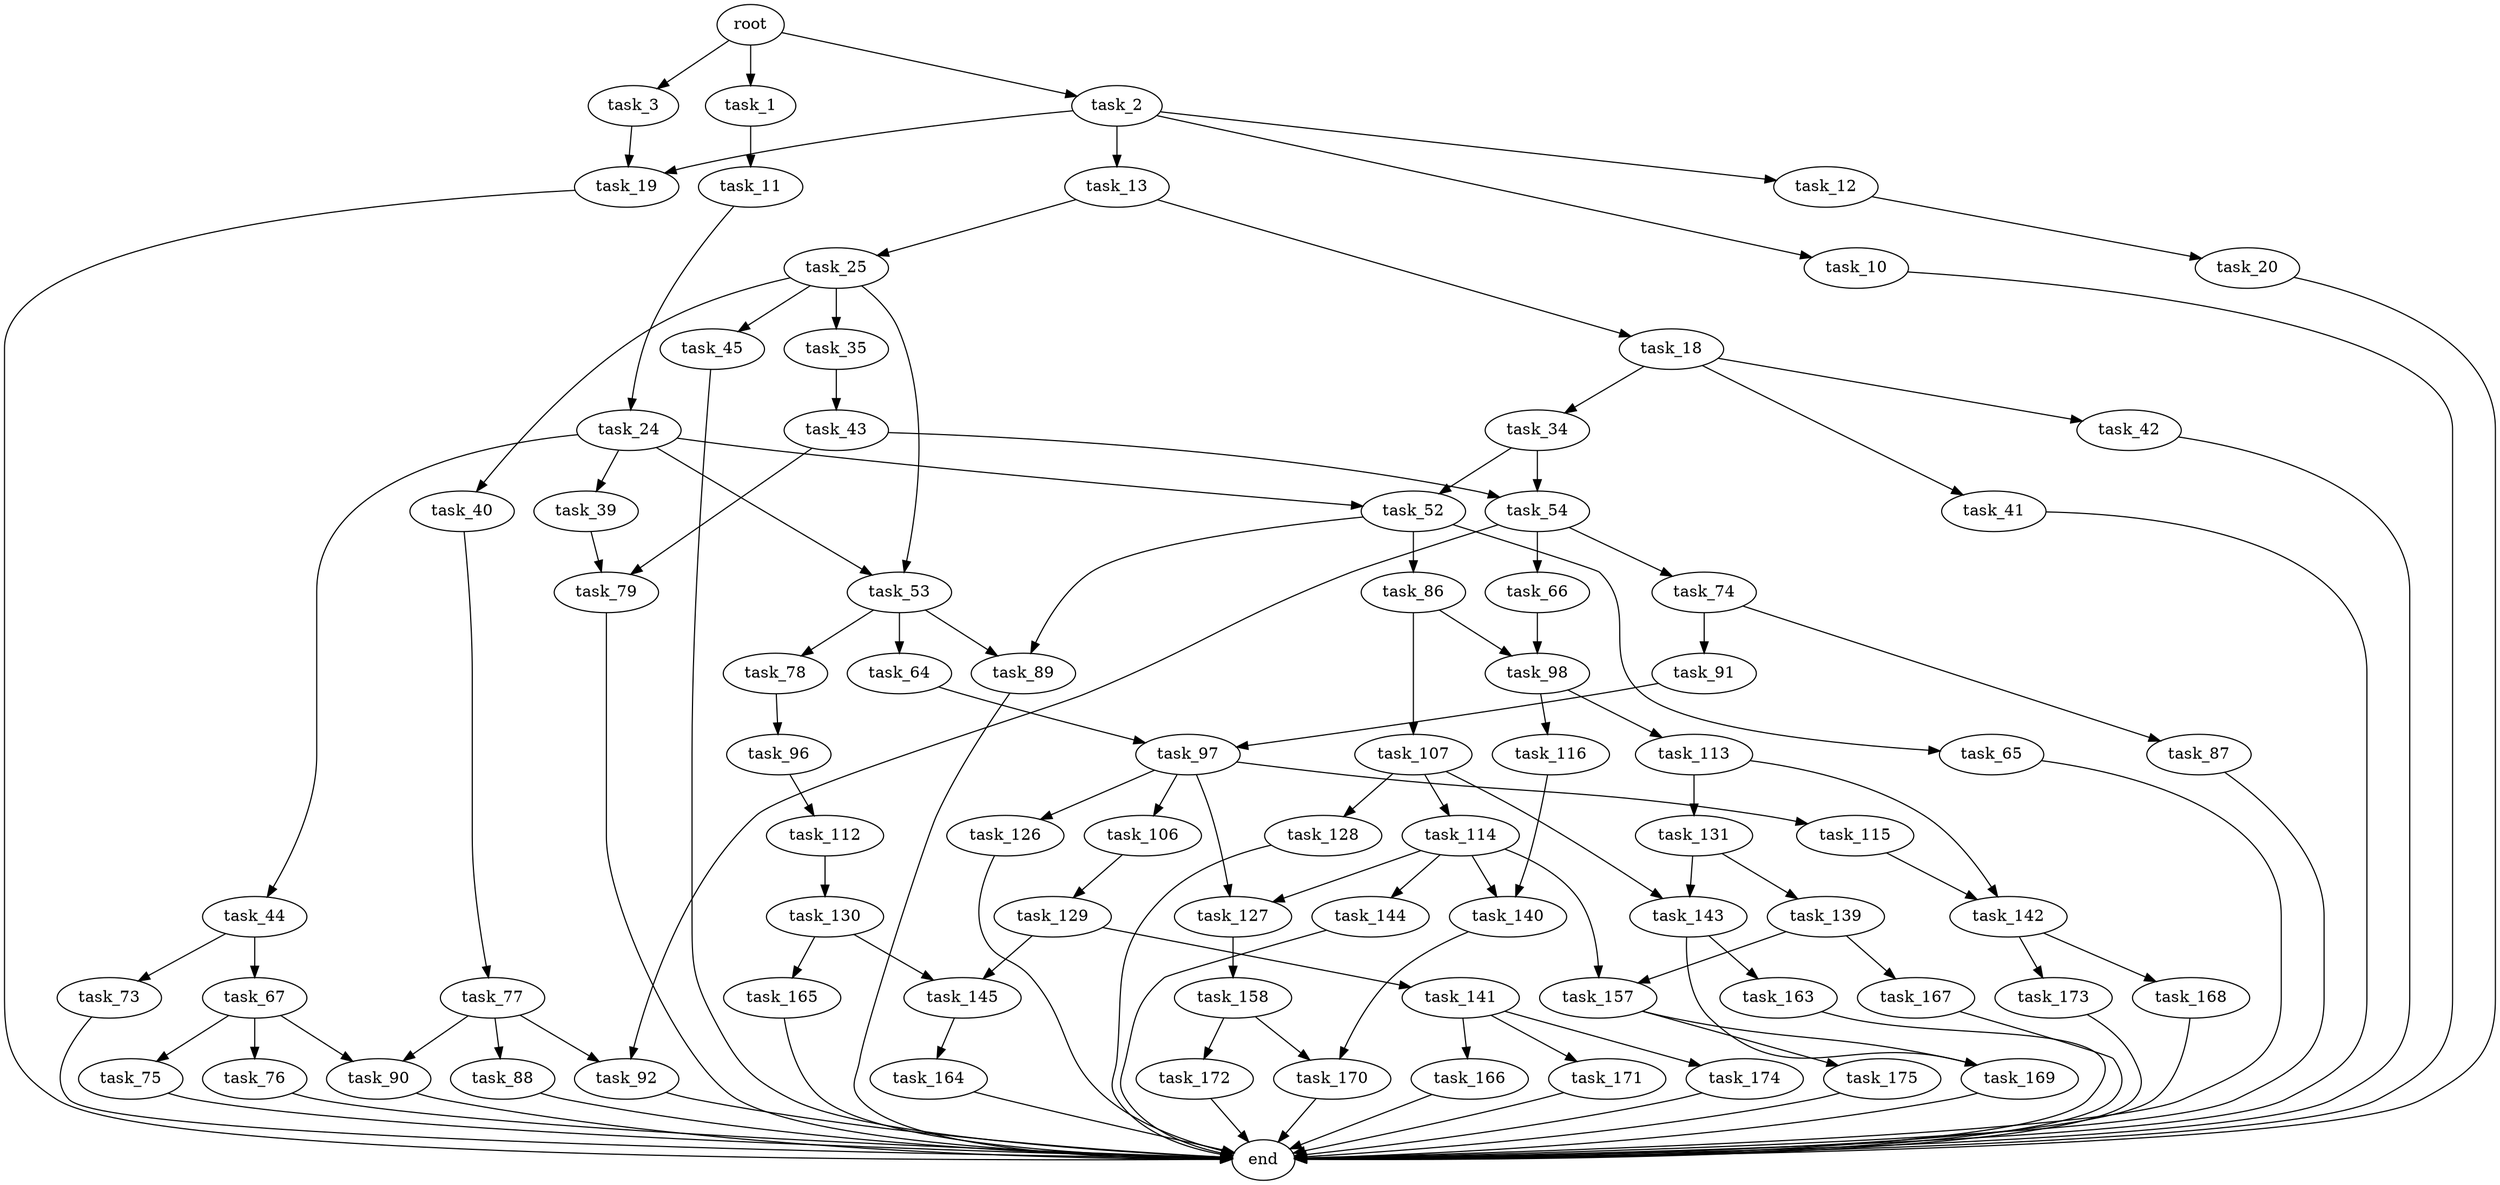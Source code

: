 digraph G {
  root [size="0.000000"];
  task_1 [size="428058254477.000000"];
  task_2 [size="303251676248.000000"];
  task_3 [size="18543648870.000000"];
  task_10 [size="1073741824000.000000"];
  task_11 [size="32601634946.000000"];
  task_12 [size="368293445632.000000"];
  task_13 [size="134217728000.000000"];
  task_18 [size="3879859945.000000"];
  task_19 [size="1043871137.000000"];
  task_20 [size="558668154902.000000"];
  task_24 [size="1901565793.000000"];
  task_25 [size="20990959096.000000"];
  task_34 [size="25779356880.000000"];
  task_35 [size="3409659222.000000"];
  task_39 [size="130327406236.000000"];
  task_40 [size="782757789696.000000"];
  task_41 [size="68719476736.000000"];
  task_42 [size="549755813888.000000"];
  task_43 [size="456278573.000000"];
  task_44 [size="10762160430.000000"];
  task_45 [size="5600570187.000000"];
  task_52 [size="782757789696.000000"];
  task_53 [size="2108034455.000000"];
  task_54 [size="8814458070.000000"];
  task_64 [size="465042832601.000000"];
  task_65 [size="554688835002.000000"];
  task_66 [size="231928233984.000000"];
  task_67 [size="416141606353.000000"];
  task_73 [size="8589934592.000000"];
  task_74 [size="15808698301.000000"];
  task_75 [size="50947287995.000000"];
  task_76 [size="2554085211.000000"];
  task_77 [size="8589934592.000000"];
  task_78 [size="368293445632.000000"];
  task_79 [size="692019796490.000000"];
  task_86 [size="20791652436.000000"];
  task_87 [size="21276178429.000000"];
  task_88 [size="16732968162.000000"];
  task_89 [size="9444546215.000000"];
  task_90 [size="62717821456.000000"];
  task_91 [size="621304040807.000000"];
  task_92 [size="231928233984.000000"];
  task_96 [size="313066680423.000000"];
  task_97 [size="6141236716.000000"];
  task_98 [size="61509886106.000000"];
  task_106 [size="32374739081.000000"];
  task_107 [size="782757789696.000000"];
  task_112 [size="24644690498.000000"];
  task_113 [size="11800210430.000000"];
  task_114 [size="286819942945.000000"];
  task_115 [size="1244691087.000000"];
  task_116 [size="368293445632.000000"];
  task_126 [size="1121197792.000000"];
  task_127 [size="13837180705.000000"];
  task_128 [size="1073741824000.000000"];
  task_129 [size="782757789696.000000"];
  task_130 [size="44571374985.000000"];
  task_131 [size="100656163905.000000"];
  task_139 [size="224463268048.000000"];
  task_140 [size="32396557106.000000"];
  task_141 [size="134217728000.000000"];
  task_142 [size="10086648421.000000"];
  task_143 [size="134217728000.000000"];
  task_144 [size="28991029248.000000"];
  task_145 [size="368293445632.000000"];
  task_157 [size="30146084364.000000"];
  task_158 [size="189436735324.000000"];
  task_163 [size="20383330224.000000"];
  task_164 [size="25529121390.000000"];
  task_165 [size="46734193276.000000"];
  task_166 [size="549755813888.000000"];
  task_167 [size="25392707298.000000"];
  task_168 [size="22391354997.000000"];
  task_169 [size="231928233984.000000"];
  task_170 [size="9248639046.000000"];
  task_171 [size="40277006431.000000"];
  task_172 [size="782757789696.000000"];
  task_173 [size="289826511181.000000"];
  task_174 [size="27283310993.000000"];
  task_175 [size="134217728000.000000"];
  end [size="0.000000"];

  root -> task_1 [size="1.000000"];
  root -> task_2 [size="1.000000"];
  root -> task_3 [size="1.000000"];
  task_1 -> task_11 [size="536870912.000000"];
  task_2 -> task_10 [size="209715200.000000"];
  task_2 -> task_12 [size="209715200.000000"];
  task_2 -> task_13 [size="209715200.000000"];
  task_2 -> task_19 [size="209715200.000000"];
  task_3 -> task_19 [size="536870912.000000"];
  task_10 -> end [size="1.000000"];
  task_11 -> task_24 [size="679477248.000000"];
  task_12 -> task_20 [size="411041792.000000"];
  task_13 -> task_18 [size="209715200.000000"];
  task_13 -> task_25 [size="209715200.000000"];
  task_18 -> task_34 [size="75497472.000000"];
  task_18 -> task_41 [size="75497472.000000"];
  task_18 -> task_42 [size="75497472.000000"];
  task_19 -> end [size="1.000000"];
  task_20 -> end [size="1.000000"];
  task_24 -> task_39 [size="33554432.000000"];
  task_24 -> task_44 [size="33554432.000000"];
  task_24 -> task_52 [size="33554432.000000"];
  task_24 -> task_53 [size="33554432.000000"];
  task_25 -> task_35 [size="838860800.000000"];
  task_25 -> task_40 [size="838860800.000000"];
  task_25 -> task_45 [size="838860800.000000"];
  task_25 -> task_53 [size="838860800.000000"];
  task_34 -> task_52 [size="679477248.000000"];
  task_34 -> task_54 [size="679477248.000000"];
  task_35 -> task_43 [size="301989888.000000"];
  task_39 -> task_79 [size="209715200.000000"];
  task_40 -> task_77 [size="679477248.000000"];
  task_41 -> end [size="1.000000"];
  task_42 -> end [size="1.000000"];
  task_43 -> task_54 [size="33554432.000000"];
  task_43 -> task_79 [size="33554432.000000"];
  task_44 -> task_67 [size="301989888.000000"];
  task_44 -> task_73 [size="301989888.000000"];
  task_45 -> end [size="1.000000"];
  task_52 -> task_65 [size="679477248.000000"];
  task_52 -> task_86 [size="679477248.000000"];
  task_52 -> task_89 [size="679477248.000000"];
  task_53 -> task_64 [size="33554432.000000"];
  task_53 -> task_78 [size="33554432.000000"];
  task_53 -> task_89 [size="33554432.000000"];
  task_54 -> task_66 [size="209715200.000000"];
  task_54 -> task_74 [size="209715200.000000"];
  task_54 -> task_92 [size="209715200.000000"];
  task_64 -> task_97 [size="679477248.000000"];
  task_65 -> end [size="1.000000"];
  task_66 -> task_98 [size="301989888.000000"];
  task_67 -> task_75 [size="301989888.000000"];
  task_67 -> task_76 [size="301989888.000000"];
  task_67 -> task_90 [size="301989888.000000"];
  task_73 -> end [size="1.000000"];
  task_74 -> task_87 [size="536870912.000000"];
  task_74 -> task_91 [size="536870912.000000"];
  task_75 -> end [size="1.000000"];
  task_76 -> end [size="1.000000"];
  task_77 -> task_88 [size="33554432.000000"];
  task_77 -> task_90 [size="33554432.000000"];
  task_77 -> task_92 [size="33554432.000000"];
  task_78 -> task_96 [size="411041792.000000"];
  task_79 -> end [size="1.000000"];
  task_86 -> task_98 [size="33554432.000000"];
  task_86 -> task_107 [size="33554432.000000"];
  task_87 -> end [size="1.000000"];
  task_88 -> end [size="1.000000"];
  task_89 -> end [size="1.000000"];
  task_90 -> end [size="1.000000"];
  task_91 -> task_97 [size="838860800.000000"];
  task_92 -> end [size="1.000000"];
  task_96 -> task_112 [size="209715200.000000"];
  task_97 -> task_106 [size="134217728.000000"];
  task_97 -> task_115 [size="134217728.000000"];
  task_97 -> task_126 [size="134217728.000000"];
  task_97 -> task_127 [size="134217728.000000"];
  task_98 -> task_113 [size="75497472.000000"];
  task_98 -> task_116 [size="75497472.000000"];
  task_106 -> task_129 [size="536870912.000000"];
  task_107 -> task_114 [size="679477248.000000"];
  task_107 -> task_128 [size="679477248.000000"];
  task_107 -> task_143 [size="679477248.000000"];
  task_112 -> task_130 [size="679477248.000000"];
  task_113 -> task_131 [size="679477248.000000"];
  task_113 -> task_142 [size="679477248.000000"];
  task_114 -> task_127 [size="536870912.000000"];
  task_114 -> task_140 [size="536870912.000000"];
  task_114 -> task_144 [size="536870912.000000"];
  task_114 -> task_157 [size="536870912.000000"];
  task_115 -> task_142 [size="75497472.000000"];
  task_116 -> task_140 [size="411041792.000000"];
  task_126 -> end [size="1.000000"];
  task_127 -> task_158 [size="301989888.000000"];
  task_128 -> end [size="1.000000"];
  task_129 -> task_141 [size="679477248.000000"];
  task_129 -> task_145 [size="679477248.000000"];
  task_130 -> task_145 [size="209715200.000000"];
  task_130 -> task_165 [size="209715200.000000"];
  task_131 -> task_139 [size="209715200.000000"];
  task_131 -> task_143 [size="209715200.000000"];
  task_139 -> task_157 [size="209715200.000000"];
  task_139 -> task_167 [size="209715200.000000"];
  task_140 -> task_170 [size="33554432.000000"];
  task_141 -> task_166 [size="209715200.000000"];
  task_141 -> task_171 [size="209715200.000000"];
  task_141 -> task_174 [size="209715200.000000"];
  task_142 -> task_168 [size="209715200.000000"];
  task_142 -> task_173 [size="209715200.000000"];
  task_143 -> task_163 [size="209715200.000000"];
  task_143 -> task_169 [size="209715200.000000"];
  task_144 -> end [size="1.000000"];
  task_145 -> task_164 [size="411041792.000000"];
  task_157 -> task_169 [size="536870912.000000"];
  task_157 -> task_175 [size="536870912.000000"];
  task_158 -> task_170 [size="134217728.000000"];
  task_158 -> task_172 [size="134217728.000000"];
  task_163 -> end [size="1.000000"];
  task_164 -> end [size="1.000000"];
  task_165 -> end [size="1.000000"];
  task_166 -> end [size="1.000000"];
  task_167 -> end [size="1.000000"];
  task_168 -> end [size="1.000000"];
  task_169 -> end [size="1.000000"];
  task_170 -> end [size="1.000000"];
  task_171 -> end [size="1.000000"];
  task_172 -> end [size="1.000000"];
  task_173 -> end [size="1.000000"];
  task_174 -> end [size="1.000000"];
  task_175 -> end [size="1.000000"];
}
